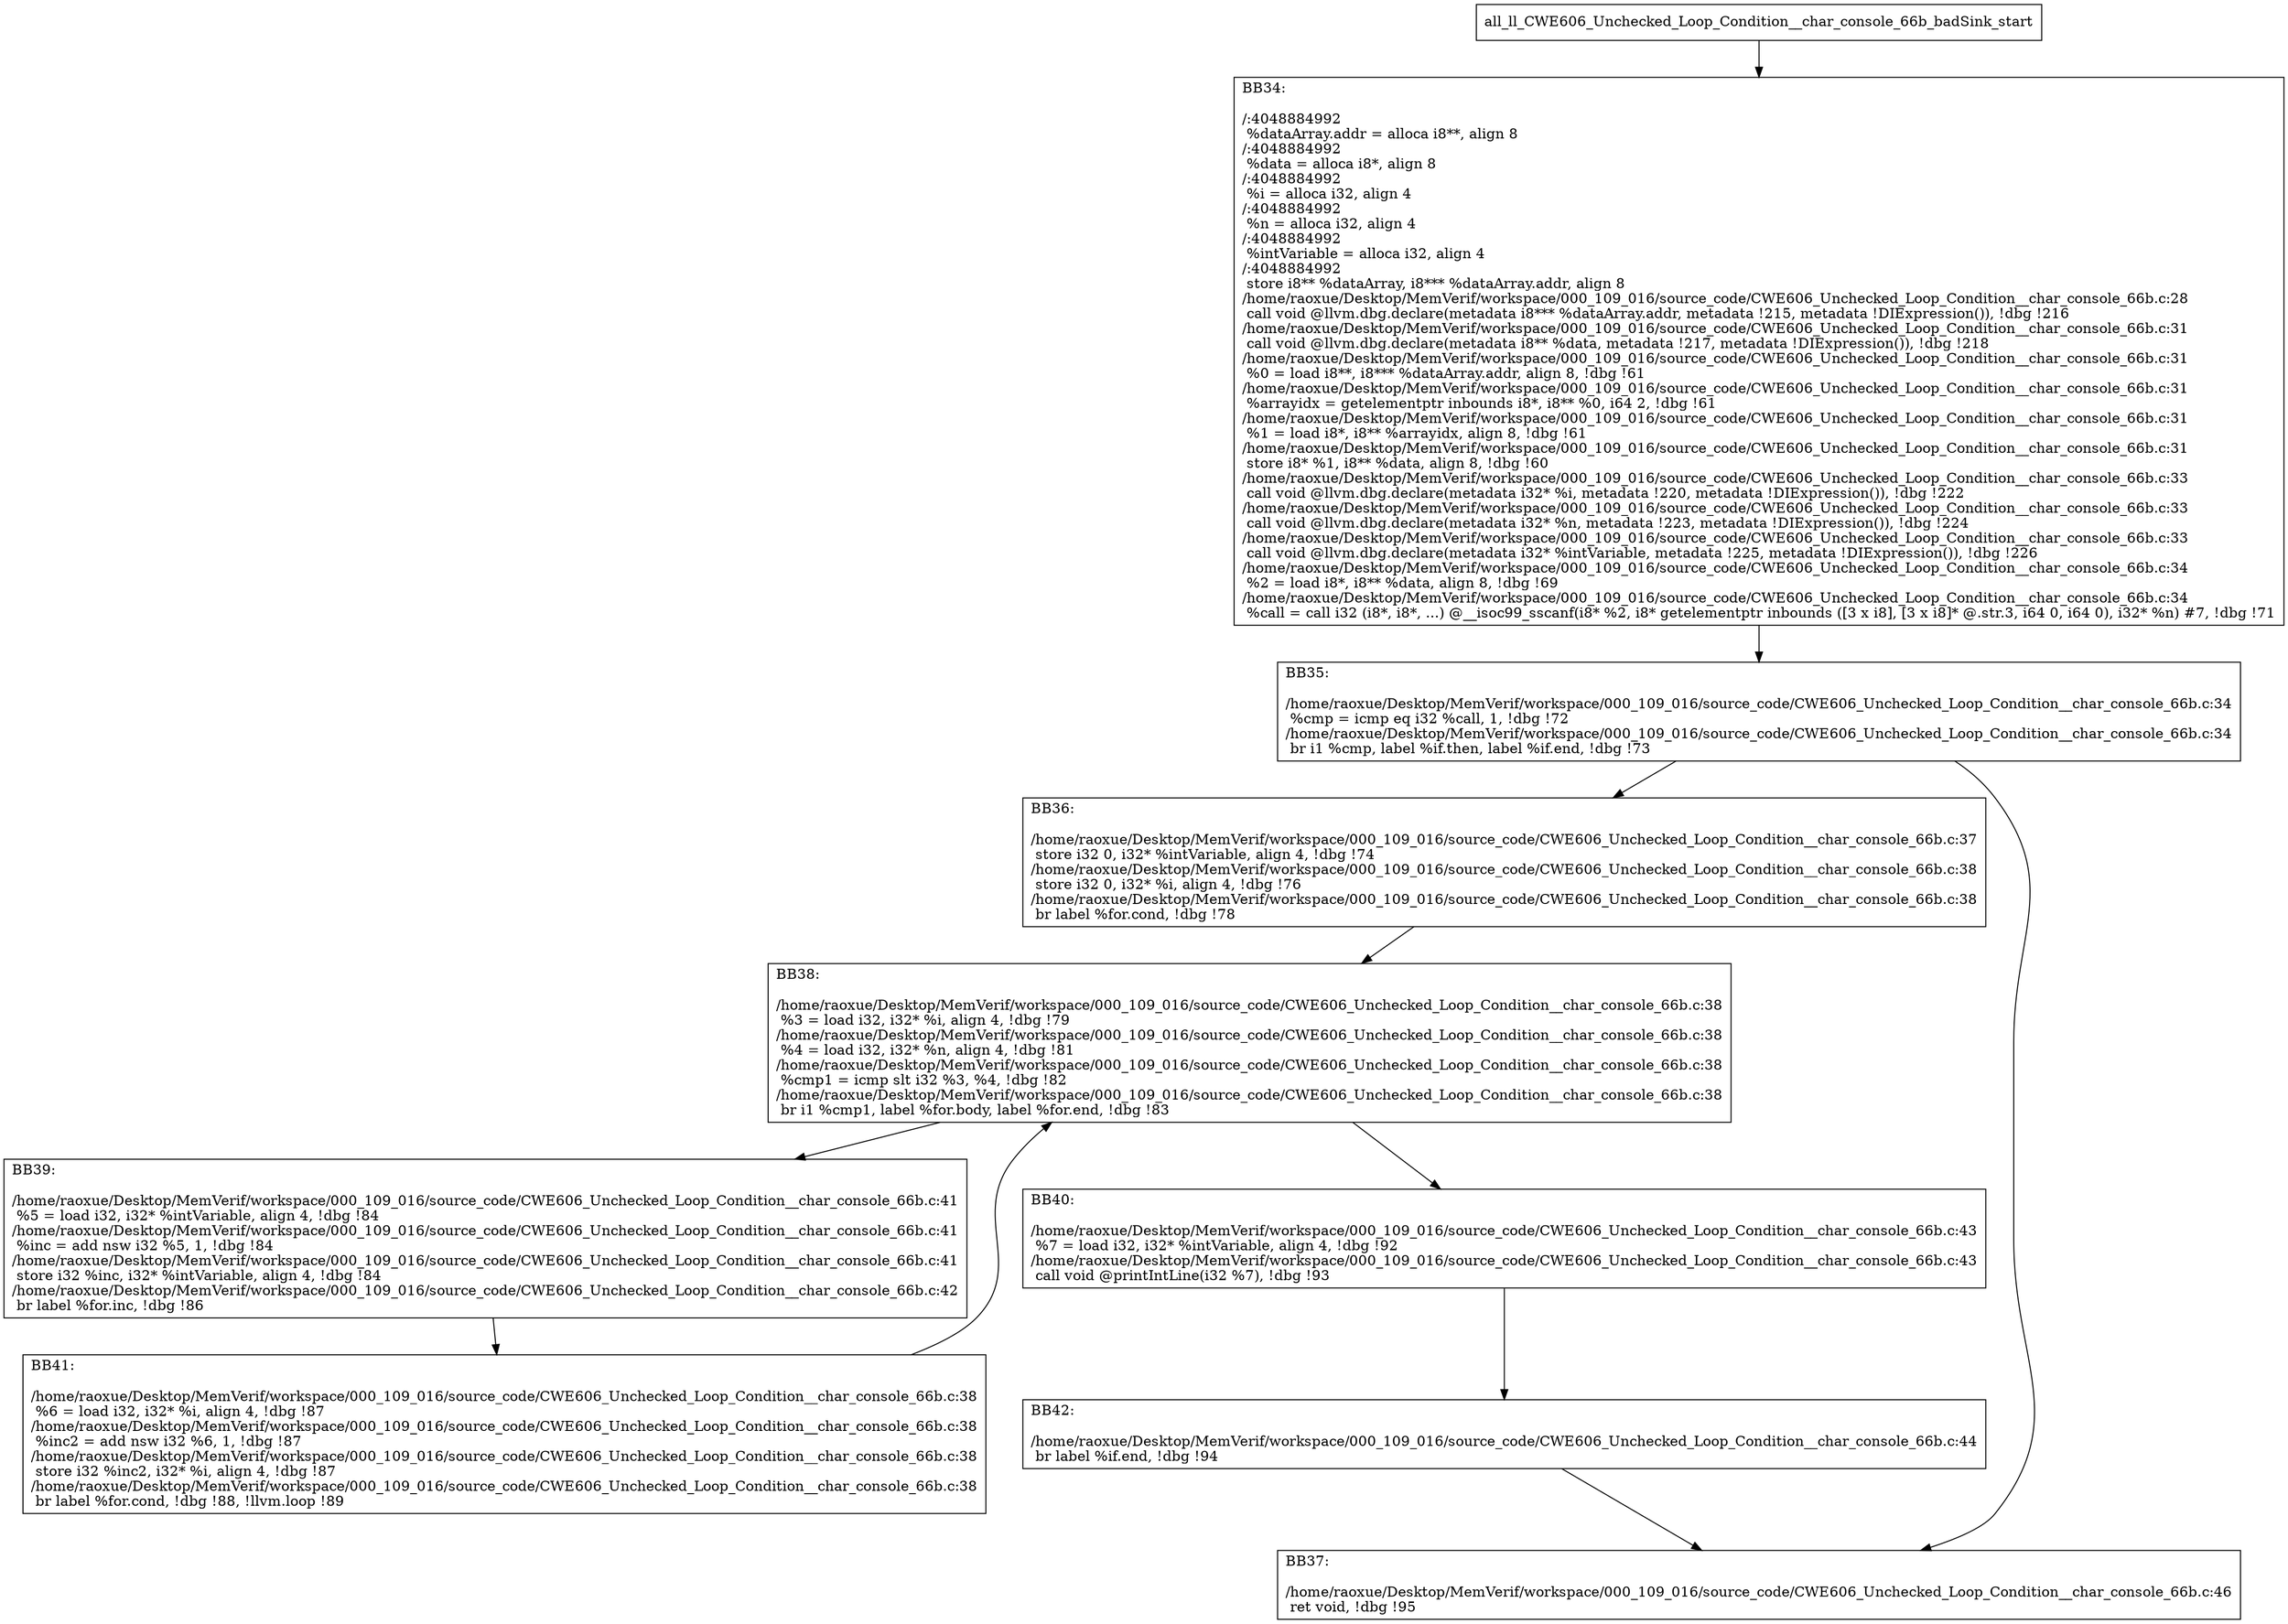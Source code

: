 digraph "CFG for'all_ll_CWE606_Unchecked_Loop_Condition__char_console_66b_badSink' function" {
	BBall_ll_CWE606_Unchecked_Loop_Condition__char_console_66b_badSink_start[shape=record,label="{all_ll_CWE606_Unchecked_Loop_Condition__char_console_66b_badSink_start}"];
	BBall_ll_CWE606_Unchecked_Loop_Condition__char_console_66b_badSink_start-> all_ll_CWE606_Unchecked_Loop_Condition__char_console_66b_badSinkBB34;
	all_ll_CWE606_Unchecked_Loop_Condition__char_console_66b_badSinkBB34 [shape=record, label="{BB34:\l\l/:4048884992\l
  %dataArray.addr = alloca i8**, align 8\l
/:4048884992\l
  %data = alloca i8*, align 8\l
/:4048884992\l
  %i = alloca i32, align 4\l
/:4048884992\l
  %n = alloca i32, align 4\l
/:4048884992\l
  %intVariable = alloca i32, align 4\l
/:4048884992\l
  store i8** %dataArray, i8*** %dataArray.addr, align 8\l
/home/raoxue/Desktop/MemVerif/workspace/000_109_016/source_code/CWE606_Unchecked_Loop_Condition__char_console_66b.c:28\l
  call void @llvm.dbg.declare(metadata i8*** %dataArray.addr, metadata !215, metadata !DIExpression()), !dbg !216\l
/home/raoxue/Desktop/MemVerif/workspace/000_109_016/source_code/CWE606_Unchecked_Loop_Condition__char_console_66b.c:31\l
  call void @llvm.dbg.declare(metadata i8** %data, metadata !217, metadata !DIExpression()), !dbg !218\l
/home/raoxue/Desktop/MemVerif/workspace/000_109_016/source_code/CWE606_Unchecked_Loop_Condition__char_console_66b.c:31\l
  %0 = load i8**, i8*** %dataArray.addr, align 8, !dbg !61\l
/home/raoxue/Desktop/MemVerif/workspace/000_109_016/source_code/CWE606_Unchecked_Loop_Condition__char_console_66b.c:31\l
  %arrayidx = getelementptr inbounds i8*, i8** %0, i64 2, !dbg !61\l
/home/raoxue/Desktop/MemVerif/workspace/000_109_016/source_code/CWE606_Unchecked_Loop_Condition__char_console_66b.c:31\l
  %1 = load i8*, i8** %arrayidx, align 8, !dbg !61\l
/home/raoxue/Desktop/MemVerif/workspace/000_109_016/source_code/CWE606_Unchecked_Loop_Condition__char_console_66b.c:31\l
  store i8* %1, i8** %data, align 8, !dbg !60\l
/home/raoxue/Desktop/MemVerif/workspace/000_109_016/source_code/CWE606_Unchecked_Loop_Condition__char_console_66b.c:33\l
  call void @llvm.dbg.declare(metadata i32* %i, metadata !220, metadata !DIExpression()), !dbg !222\l
/home/raoxue/Desktop/MemVerif/workspace/000_109_016/source_code/CWE606_Unchecked_Loop_Condition__char_console_66b.c:33\l
  call void @llvm.dbg.declare(metadata i32* %n, metadata !223, metadata !DIExpression()), !dbg !224\l
/home/raoxue/Desktop/MemVerif/workspace/000_109_016/source_code/CWE606_Unchecked_Loop_Condition__char_console_66b.c:33\l
  call void @llvm.dbg.declare(metadata i32* %intVariable, metadata !225, metadata !DIExpression()), !dbg !226\l
/home/raoxue/Desktop/MemVerif/workspace/000_109_016/source_code/CWE606_Unchecked_Loop_Condition__char_console_66b.c:34\l
  %2 = load i8*, i8** %data, align 8, !dbg !69\l
/home/raoxue/Desktop/MemVerif/workspace/000_109_016/source_code/CWE606_Unchecked_Loop_Condition__char_console_66b.c:34\l
  %call = call i32 (i8*, i8*, ...) @__isoc99_sscanf(i8* %2, i8* getelementptr inbounds ([3 x i8], [3 x i8]* @.str.3, i64 0, i64 0), i32* %n) #7, !dbg !71\l
}"];
	all_ll_CWE606_Unchecked_Loop_Condition__char_console_66b_badSinkBB34-> all_ll_CWE606_Unchecked_Loop_Condition__char_console_66b_badSinkBB35;
	all_ll_CWE606_Unchecked_Loop_Condition__char_console_66b_badSinkBB35 [shape=record, label="{BB35:\l\l/home/raoxue/Desktop/MemVerif/workspace/000_109_016/source_code/CWE606_Unchecked_Loop_Condition__char_console_66b.c:34\l
  %cmp = icmp eq i32 %call, 1, !dbg !72\l
/home/raoxue/Desktop/MemVerif/workspace/000_109_016/source_code/CWE606_Unchecked_Loop_Condition__char_console_66b.c:34\l
  br i1 %cmp, label %if.then, label %if.end, !dbg !73\l
}"];
	all_ll_CWE606_Unchecked_Loop_Condition__char_console_66b_badSinkBB35-> all_ll_CWE606_Unchecked_Loop_Condition__char_console_66b_badSinkBB36;
	all_ll_CWE606_Unchecked_Loop_Condition__char_console_66b_badSinkBB35-> all_ll_CWE606_Unchecked_Loop_Condition__char_console_66b_badSinkBB37;
	all_ll_CWE606_Unchecked_Loop_Condition__char_console_66b_badSinkBB36 [shape=record, label="{BB36:\l\l/home/raoxue/Desktop/MemVerif/workspace/000_109_016/source_code/CWE606_Unchecked_Loop_Condition__char_console_66b.c:37\l
  store i32 0, i32* %intVariable, align 4, !dbg !74\l
/home/raoxue/Desktop/MemVerif/workspace/000_109_016/source_code/CWE606_Unchecked_Loop_Condition__char_console_66b.c:38\l
  store i32 0, i32* %i, align 4, !dbg !76\l
/home/raoxue/Desktop/MemVerif/workspace/000_109_016/source_code/CWE606_Unchecked_Loop_Condition__char_console_66b.c:38\l
  br label %for.cond, !dbg !78\l
}"];
	all_ll_CWE606_Unchecked_Loop_Condition__char_console_66b_badSinkBB36-> all_ll_CWE606_Unchecked_Loop_Condition__char_console_66b_badSinkBB38;
	all_ll_CWE606_Unchecked_Loop_Condition__char_console_66b_badSinkBB38 [shape=record, label="{BB38:\l\l/home/raoxue/Desktop/MemVerif/workspace/000_109_016/source_code/CWE606_Unchecked_Loop_Condition__char_console_66b.c:38\l
  %3 = load i32, i32* %i, align 4, !dbg !79\l
/home/raoxue/Desktop/MemVerif/workspace/000_109_016/source_code/CWE606_Unchecked_Loop_Condition__char_console_66b.c:38\l
  %4 = load i32, i32* %n, align 4, !dbg !81\l
/home/raoxue/Desktop/MemVerif/workspace/000_109_016/source_code/CWE606_Unchecked_Loop_Condition__char_console_66b.c:38\l
  %cmp1 = icmp slt i32 %3, %4, !dbg !82\l
/home/raoxue/Desktop/MemVerif/workspace/000_109_016/source_code/CWE606_Unchecked_Loop_Condition__char_console_66b.c:38\l
  br i1 %cmp1, label %for.body, label %for.end, !dbg !83\l
}"];
	all_ll_CWE606_Unchecked_Loop_Condition__char_console_66b_badSinkBB38-> all_ll_CWE606_Unchecked_Loop_Condition__char_console_66b_badSinkBB39;
	all_ll_CWE606_Unchecked_Loop_Condition__char_console_66b_badSinkBB38-> all_ll_CWE606_Unchecked_Loop_Condition__char_console_66b_badSinkBB40;
	all_ll_CWE606_Unchecked_Loop_Condition__char_console_66b_badSinkBB39 [shape=record, label="{BB39:\l\l/home/raoxue/Desktop/MemVerif/workspace/000_109_016/source_code/CWE606_Unchecked_Loop_Condition__char_console_66b.c:41\l
  %5 = load i32, i32* %intVariable, align 4, !dbg !84\l
/home/raoxue/Desktop/MemVerif/workspace/000_109_016/source_code/CWE606_Unchecked_Loop_Condition__char_console_66b.c:41\l
  %inc = add nsw i32 %5, 1, !dbg !84\l
/home/raoxue/Desktop/MemVerif/workspace/000_109_016/source_code/CWE606_Unchecked_Loop_Condition__char_console_66b.c:41\l
  store i32 %inc, i32* %intVariable, align 4, !dbg !84\l
/home/raoxue/Desktop/MemVerif/workspace/000_109_016/source_code/CWE606_Unchecked_Loop_Condition__char_console_66b.c:42\l
  br label %for.inc, !dbg !86\l
}"];
	all_ll_CWE606_Unchecked_Loop_Condition__char_console_66b_badSinkBB39-> all_ll_CWE606_Unchecked_Loop_Condition__char_console_66b_badSinkBB41;
	all_ll_CWE606_Unchecked_Loop_Condition__char_console_66b_badSinkBB41 [shape=record, label="{BB41:\l\l/home/raoxue/Desktop/MemVerif/workspace/000_109_016/source_code/CWE606_Unchecked_Loop_Condition__char_console_66b.c:38\l
  %6 = load i32, i32* %i, align 4, !dbg !87\l
/home/raoxue/Desktop/MemVerif/workspace/000_109_016/source_code/CWE606_Unchecked_Loop_Condition__char_console_66b.c:38\l
  %inc2 = add nsw i32 %6, 1, !dbg !87\l
/home/raoxue/Desktop/MemVerif/workspace/000_109_016/source_code/CWE606_Unchecked_Loop_Condition__char_console_66b.c:38\l
  store i32 %inc2, i32* %i, align 4, !dbg !87\l
/home/raoxue/Desktop/MemVerif/workspace/000_109_016/source_code/CWE606_Unchecked_Loop_Condition__char_console_66b.c:38\l
  br label %for.cond, !dbg !88, !llvm.loop !89\l
}"];
	all_ll_CWE606_Unchecked_Loop_Condition__char_console_66b_badSinkBB41-> all_ll_CWE606_Unchecked_Loop_Condition__char_console_66b_badSinkBB38;
	all_ll_CWE606_Unchecked_Loop_Condition__char_console_66b_badSinkBB40 [shape=record, label="{BB40:\l\l/home/raoxue/Desktop/MemVerif/workspace/000_109_016/source_code/CWE606_Unchecked_Loop_Condition__char_console_66b.c:43\l
  %7 = load i32, i32* %intVariable, align 4, !dbg !92\l
/home/raoxue/Desktop/MemVerif/workspace/000_109_016/source_code/CWE606_Unchecked_Loop_Condition__char_console_66b.c:43\l
  call void @printIntLine(i32 %7), !dbg !93\l
}"];
	all_ll_CWE606_Unchecked_Loop_Condition__char_console_66b_badSinkBB40-> all_ll_CWE606_Unchecked_Loop_Condition__char_console_66b_badSinkBB42;
	all_ll_CWE606_Unchecked_Loop_Condition__char_console_66b_badSinkBB42 [shape=record, label="{BB42:\l\l/home/raoxue/Desktop/MemVerif/workspace/000_109_016/source_code/CWE606_Unchecked_Loop_Condition__char_console_66b.c:44\l
  br label %if.end, !dbg !94\l
}"];
	all_ll_CWE606_Unchecked_Loop_Condition__char_console_66b_badSinkBB42-> all_ll_CWE606_Unchecked_Loop_Condition__char_console_66b_badSinkBB37;
	all_ll_CWE606_Unchecked_Loop_Condition__char_console_66b_badSinkBB37 [shape=record, label="{BB37:\l\l/home/raoxue/Desktop/MemVerif/workspace/000_109_016/source_code/CWE606_Unchecked_Loop_Condition__char_console_66b.c:46\l
  ret void, !dbg !95\l
}"];
}
